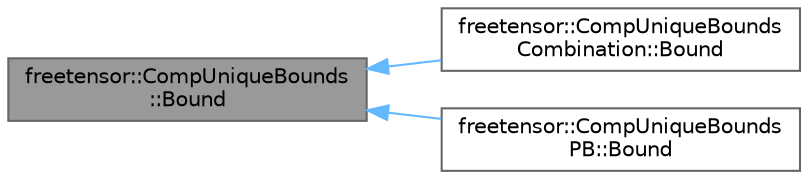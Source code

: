 digraph "freetensor::CompUniqueBounds::Bound"
{
 // LATEX_PDF_SIZE
  bgcolor="transparent";
  edge [fontname=Helvetica,fontsize=10,labelfontname=Helvetica,labelfontsize=10];
  node [fontname=Helvetica,fontsize=10,shape=box,height=0.2,width=0.4];
  rankdir="LR";
  Node1 [label="freetensor::CompUniqueBounds\l::Bound",height=0.2,width=0.4,color="gray40", fillcolor="grey60", style="filled", fontcolor="black",tooltip=" "];
  Node1 -> Node2 [dir="back",color="steelblue1",style="solid"];
  Node2 [label="freetensor::CompUniqueBounds\lCombination::Bound",height=0.2,width=0.4,color="gray40", fillcolor="white", style="filled",URL="$classfreetensor_1_1CompUniqueBoundsCombination_1_1Bound.html",tooltip=" "];
  Node1 -> Node3 [dir="back",color="steelblue1",style="solid"];
  Node3 [label="freetensor::CompUniqueBounds\lPB::Bound",height=0.2,width=0.4,color="gray40", fillcolor="white", style="filled",URL="$classfreetensor_1_1CompUniqueBoundsPB_1_1Bound.html",tooltip=" "];
}
